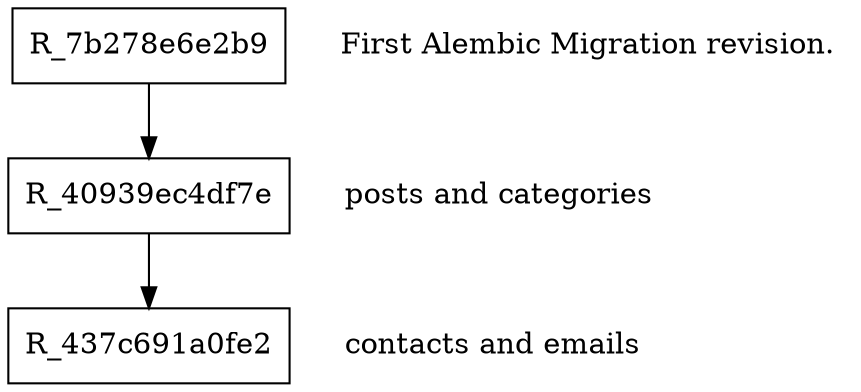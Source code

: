 // This file is *not* auto-generated.
// It is hand-written based on the results of alembic history command

Digraph G {
        // Revisions flow by ID
        node [shape=box];
        
        R_7b278e6e2b9 ->
        R_40939ec4df7e ->
        R_437c691a0fe2 ;
        
        
        // Revision comments, displayed beside the described revision node
        node [shape=none];
        {
        rank=same;
        R_7b278e6e2b9;
        M_7b278e6e2b9 [label="First Alembic Migration revision."];       
        }
        { rank=same;                
        R_40939ec4df7e;
        M_40939ec4df7e [label="posts and categories"];
        }
        {
        rank=same;
        R_437c691a0fe2;
        M_437c691a0fe2 [label="contacts and emails"];
        }
        }
